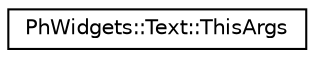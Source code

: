 digraph "Graphical Class Hierarchy"
{
  edge [fontname="Helvetica",fontsize="10",labelfontname="Helvetica",labelfontsize="10"];
  node [fontname="Helvetica",fontsize="10",shape=record];
  rankdir="LR";
  Node0 [label="PhWidgets::Text::ThisArgs",height=0.2,width=0.4,color="black", fillcolor="white", style="filled",URL="$struct_ph_widgets_1_1_text_1_1_this_args.html"];
}

